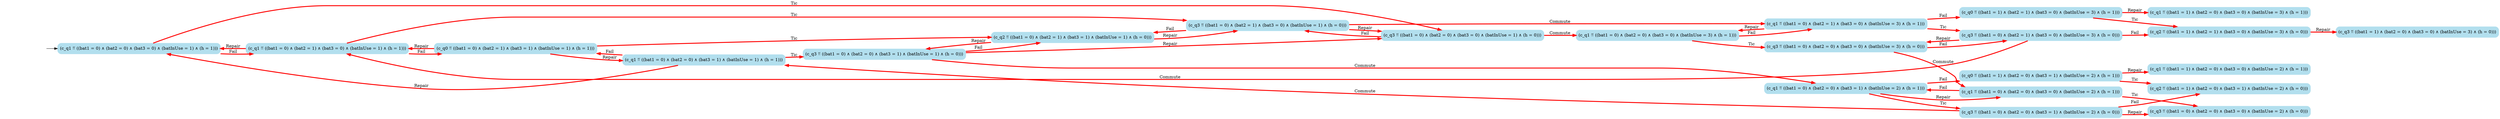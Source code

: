 digraph G {

	rankdir = LR;

	start_c_q1_33[style=invisible];

	node[shape=box, style="rounded, filled", color=lightblue2];

	c_q1_81[label="(c_q1 ≝ ((bat1 = 0) ∧ (bat2 = 0) ∧ (bat3 = 1) ∧ (batInUse = 2) ∧ (h = 1)))"];
	c_q3_76[label="(c_q3 ≝ ((bat1 = 0) ∧ (bat2 = 0) ∧ (bat3 = 1) ∧ (batInUse = 2) ∧ (h = 0)))"];
	c_q3_40[label="(c_q3 ≝ ((bat1 = 0) ∧ (bat2 = 0) ∧ (bat3 = 1) ∧ (batInUse = 1) ∧ (h = 0)))"];
	c_q3_79[label="(c_q3 ≝ ((bat1 = 0) ∧ (bat2 = 0) ∧ (bat3 = 0) ∧ (batInUse = 2) ∧ (h = 0)))"];
	c_q3_63[label="(c_q3 ≝ ((bat1 = 0) ∧ (bat2 = 0) ∧ (bat3 = 0) ∧ (batInUse = 3) ∧ (h = 0)))"];
	c_q1_77[label="(c_q1 ≝ ((bat1 = 0) ∧ (bat2 = 0) ∧ (bat3 = 1) ∧ (batInUse = 1) ∧ (h = 1)))"];
	c_q1_51[label="(c_q1 ≝ ((bat1 = 0) ∧ (bat2 = 0) ∧ (bat3 = 0) ∧ (batInUse = 3) ∧ (h = 1)))"];
	c_q2_86[label="(c_q2 ≝ ((bat1 = 1) ∧ (bat2 = 1) ∧ (bat3 = 0) ∧ (batInUse = 3) ∧ (h = 0)))"];
	c_q1_67[label="(c_q1 ≝ ((bat1 = 0) ∧ (bat2 = 1) ∧ (bat3 = 0) ∧ (batInUse = 1) ∧ (h = 1)))"];
	c_q1_71[label="(c_q1 ≝ ((bat1 = 1) ∧ (bat2 = 0) ∧ (bat3 = 0) ∧ (batInUse = 3) ∧ (h = 1)))"];
	c_q1_85[label="(c_q1 ≝ ((bat1 = 1) ∧ (bat2 = 0) ∧ (bat3 = 0) ∧ (batInUse = 2) ∧ (h = 1)))"];
	c_q2_39[label="(c_q2 ≝ ((bat1 = 0) ∧ (bat2 = 1) ∧ (bat3 = 1) ∧ (batInUse = 1) ∧ (h = 0)))"];
	c_q0_35[label="(c_q0 ≝ ((bat1 = 0) ∧ (bat2 = 1) ∧ (bat3 = 1) ∧ (batInUse = 1) ∧ (h = 1)))"];
	c_q3_87[label="(c_q3 ≝ ((bat1 = 1) ∧ (bat2 = 0) ∧ (bat3 = 0) ∧ (batInUse = 3) ∧ (h = 0)))"];
	c_q2_83[label="(c_q2 ≝ ((bat1 = 1) ∧ (bat2 = 0) ∧ (bat3 = 1) ∧ (batInUse = 2) ∧ (h = 0)))"];
	c_q0_84[label="(c_q0 ≝ ((bat1 = 1) ∧ (bat2 = 0) ∧ (bat3 = 1) ∧ (batInUse = 2) ∧ (h = 1)))"];
	c_q3_42[label="(c_q3 ≝ ((bat1 = 0) ∧ (bat2 = 1) ∧ (bat3 = 0) ∧ (batInUse = 1) ∧ (h = 0)))"];
	c_q0_70[label="(c_q0 ≝ ((bat1 = 1) ∧ (bat2 = 1) ∧ (bat3 = 0) ∧ (batInUse = 3) ∧ (h = 1)))"];
	c_q3_66[label="(c_q3 ≝ ((bat1 = 0) ∧ (bat2 = 1) ∧ (bat3 = 0) ∧ (batInUse = 3) ∧ (h = 0)))"];
	c_q1_80[label="(c_q1 ≝ ((bat1 = 0) ∧ (bat2 = 0) ∧ (bat3 = 0) ∧ (batInUse = 2) ∧ (h = 1)))"];
	c_q1_52[label="(c_q1 ≝ ((bat1 = 0) ∧ (bat2 = 1) ∧ (bat3 = 0) ∧ (batInUse = 3) ∧ (h = 1)))"];
	c_q3_43[label="(c_q3 ≝ ((bat1 = 0) ∧ (bat2 = 0) ∧ (bat3 = 0) ∧ (batInUse = 1) ∧ (h = 0)))"];
	c_q1_33[label="(c_q1 ≝ ((bat1 = 0) ∧ (bat2 = 0) ∧ (bat3 = 0) ∧ (batInUse = 1) ∧ (h = 1)))"];

	start_c_q1_33 -> c_q1_33;
	c_q1_81 -> c_q1_80[label="Repair", penwidth=3, color=red];
	c_q1_33 -> c_q1_67[label="Fail", penwidth=3, color=red];
	c_q1_67 -> c_q0_35[label="Fail", penwidth=3, color=red];
	c_q1_33 -> c_q3_43[label="Tic", penwidth=3, color=red];
	c_q0_35 -> c_q1_77[label="Repair", penwidth=3, color=red];
	c_q0_35 -> c_q2_39[label="Tic", penwidth=3, color=red];
	c_q2_39 -> c_q3_40[label="Repair", penwidth=3, color=red];
	c_q3_40 -> c_q3_43[label="Repair", penwidth=3, color=red];
	c_q3_43 -> c_q3_42[label="Fail", penwidth=3, color=red];
	c_q3_43 -> c_q1_51[label="Commute", penwidth=3, color=red];
	c_q3_42 -> c_q1_52[label="Commute", penwidth=3, color=red];
	c_q3_42 -> c_q2_39[label="Fail", penwidth=3, color=red];
	c_q1_67 -> c_q3_42[label="Tic", penwidth=3, color=red];
	c_q1_67 -> c_q1_33[label="Repair", penwidth=3, color=red];
	c_q0_35 -> c_q1_67[label="Repair", penwidth=3, color=red];
	c_q1_77 -> c_q3_40[label="Tic", penwidth=3, color=red];
	c_q1_77 -> c_q1_33[label="Repair", penwidth=3, color=red];
	c_q1_77 -> c_q0_35[label="Fail", penwidth=3, color=red];
	c_q2_39 -> c_q3_42[label="Repair", penwidth=3, color=red];
	c_q3_40 -> c_q2_39[label="Fail", penwidth=3, color=red];
	c_q3_40 -> c_q1_81[label="Commute", penwidth=3, color=red];
	c_q3_42 -> c_q3_43[label="Repair", penwidth=3, color=red];
	c_q1_51 -> c_q3_63[label="Tic", penwidth=3, color=red];
	c_q1_51 -> c_q1_52[label="Fail", penwidth=3, color=red];
	c_q1_52 -> c_q3_66[label="Tic", penwidth=3, color=red];
	c_q1_52 -> c_q1_51[label="Repair", penwidth=3, color=red];
	c_q1_52 -> c_q0_70[label="Fail", penwidth=3, color=red];
	c_q1_81 -> c_q3_76[label="Tic", penwidth=3, color=red];
	c_q1_81 -> c_q0_84[label="Fail", penwidth=3, color=red];
	c_q3_63 -> c_q3_66[label="Fail", penwidth=3, color=red];
	c_q3_63 -> c_q1_80[label="Commute", penwidth=3, color=red];
	c_q3_66 -> c_q3_63[label="Repair", penwidth=3, color=red];
	c_q3_66 -> c_q2_86[label="Fail", penwidth=3, color=red];
	c_q3_66 -> c_q1_67[label="Commute", penwidth=3, color=red];
	c_q0_70 -> c_q2_86[label="Tic", penwidth=3, color=red];
	c_q0_70 -> c_q1_71[label="Repair", penwidth=3, color=red];
	c_q3_76 -> c_q3_79[label="Repair", penwidth=3, color=red];
	c_q3_76 -> c_q2_83[label="Fail", penwidth=3, color=red];
	c_q3_76 -> c_q1_77[label="Commute", penwidth=3, color=red];
	c_q1_80 -> c_q3_79[label="Tic", penwidth=3, color=red];
	c_q1_80 -> c_q1_81[label="Fail", penwidth=3, color=red];
	c_q0_84 -> c_q2_83[label="Tic", penwidth=3, color=red];
	c_q0_84 -> c_q1_85[label="Repair", penwidth=3, color=red];
	c_q2_86 -> c_q3_87[label="Repair", penwidth=3, color=red];

}